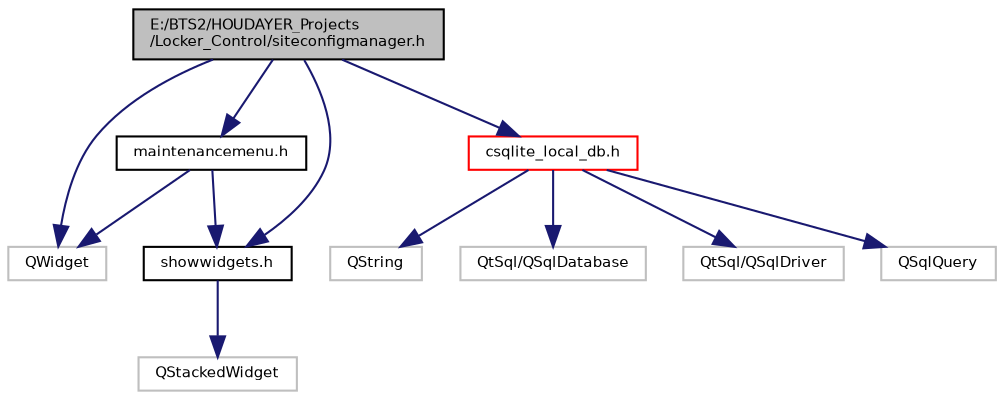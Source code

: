 digraph "E:/BTS2/HOUDAYER_Projects/Locker_Control/siteconfigmanager.h"
{
 // INTERACTIVE_SVG=YES
  bgcolor="transparent";
  edge [fontname="Helvetica",fontsize="7",labelfontname="Helvetica",labelfontsize="7"];
  node [fontname="Helvetica",fontsize="7",shape=record];
  Node1 [label="E:/BTS2/HOUDAYER_Projects\l/Locker_Control/siteconfigmanager.h",height=0.2,width=0.4,color="black", fillcolor="grey75", style="filled", fontcolor="black"];
  Node1 -> Node2 [color="midnightblue",fontsize="7",style="solid",fontname="Helvetica"];
  Node2 [label="QWidget",height=0.2,width=0.4,color="grey75"];
  Node1 -> Node3 [color="midnightblue",fontsize="7",style="solid",fontname="Helvetica"];
  Node3 [label="showwidgets.h",height=0.2,width=0.4,color="black",URL="$showwidgets_8h.html"];
  Node3 -> Node4 [color="midnightblue",fontsize="7",style="solid",fontname="Helvetica"];
  Node4 [label="QStackedWidget",height=0.2,width=0.4,color="grey75"];
  Node1 -> Node5 [color="midnightblue",fontsize="7",style="solid",fontname="Helvetica"];
  Node5 [label="maintenancemenu.h",height=0.2,width=0.4,color="black",URL="$maintenancemenu_8h.html"];
  Node5 -> Node2 [color="midnightblue",fontsize="7",style="solid",fontname="Helvetica"];
  Node5 -> Node3 [color="midnightblue",fontsize="7",style="solid",fontname="Helvetica"];
  Node1 -> Node6 [color="midnightblue",fontsize="7",style="solid",fontname="Helvetica"];
  Node6 [label="csqlite_local_db.h",height=0.2,width=0.4,color="red",URL="$csqlite__local__db_8h.html"];
  Node6 -> Node7 [color="midnightblue",fontsize="7",style="solid",fontname="Helvetica"];
  Node7 [label="QString",height=0.2,width=0.4,color="grey75"];
  Node6 -> Node8 [color="midnightblue",fontsize="7",style="solid",fontname="Helvetica"];
  Node8 [label="QtSql/QSqlDatabase",height=0.2,width=0.4,color="grey75"];
  Node6 -> Node9 [color="midnightblue",fontsize="7",style="solid",fontname="Helvetica"];
  Node9 [label="QtSql/QSqlDriver",height=0.2,width=0.4,color="grey75"];
  Node6 -> Node10 [color="midnightblue",fontsize="7",style="solid",fontname="Helvetica"];
  Node10 [label="QSqlQuery",height=0.2,width=0.4,color="grey75"];
}

